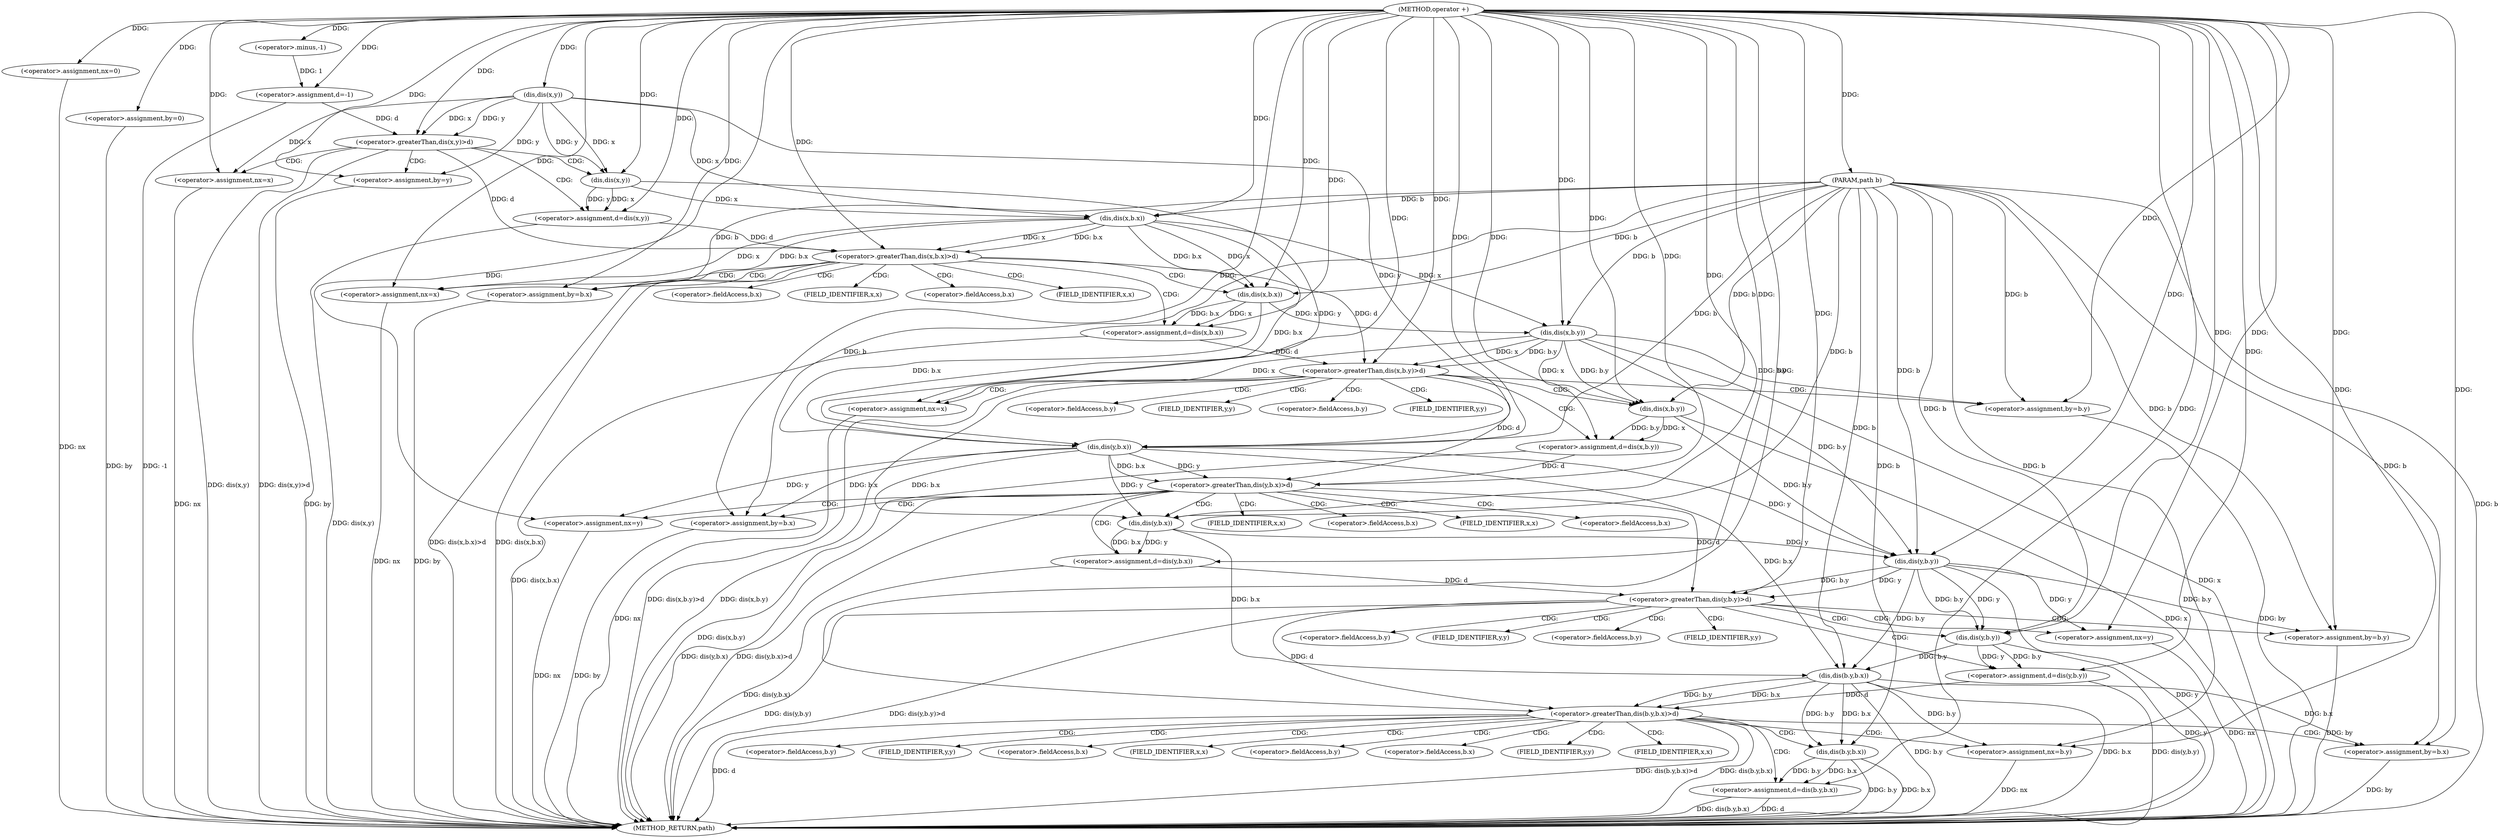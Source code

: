 digraph "operator +" {  
"1000352" [label = "(METHOD,operator +)" ]
"1000519" [label = "(METHOD_RETURN,path)" ]
"1000353" [label = "(PARAM,path b)" ]
"1000356" [label = "(<operator>.assignment,nx=0)" ]
"1000360" [label = "(<operator>.assignment,by=0)" ]
"1000364" [label = "(<operator>.assignment,d=-1)" ]
"1000369" [label = "(<operator>.greaterThan,dis(x,y)>d)" ]
"1000388" [label = "(<operator>.greaterThan,dis(x,b.x)>d)" ]
"1000413" [label = "(<operator>.greaterThan,dis(x,b.y)>d)" ]
"1000438" [label = "(<operator>.greaterThan,dis(y,b.x)>d)" ]
"1000463" [label = "(<operator>.greaterThan,dis(y,b.y)>d)" ]
"1000488" [label = "(<operator>.greaterThan,dis(b.y,b.x)>d)" ]
"1000366" [label = "(<operator>.minus,-1)" ]
"1000375" [label = "(<operator>.assignment,nx=x)" ]
"1000396" [label = "(<operator>.assignment,nx=x)" ]
"1000421" [label = "(<operator>.assignment,nx=x)" ]
"1000446" [label = "(<operator>.assignment,nx=y)" ]
"1000471" [label = "(<operator>.assignment,nx=y)" ]
"1000498" [label = "(<operator>.assignment,nx=b.y)" ]
"1000370" [label = "(dis,dis(x,y))" ]
"1000379" [label = "(<operator>.assignment,by=y)" ]
"1000382" [label = "(<operator>.assignment,d=dis(x,y))" ]
"1000389" [label = "(dis,dis(x,b.x))" ]
"1000400" [label = "(<operator>.assignment,by=b.x)" ]
"1000405" [label = "(<operator>.assignment,d=dis(x,b.x))" ]
"1000414" [label = "(dis,dis(x,b.y))" ]
"1000425" [label = "(<operator>.assignment,by=b.y)" ]
"1000430" [label = "(<operator>.assignment,d=dis(x,b.y))" ]
"1000439" [label = "(dis,dis(y,b.x))" ]
"1000450" [label = "(<operator>.assignment,by=b.x)" ]
"1000455" [label = "(<operator>.assignment,d=dis(y,b.x))" ]
"1000464" [label = "(dis,dis(y,b.y))" ]
"1000475" [label = "(<operator>.assignment,by=b.y)" ]
"1000480" [label = "(<operator>.assignment,d=dis(y,b.y))" ]
"1000489" [label = "(dis,dis(b.y,b.x))" ]
"1000504" [label = "(<operator>.assignment,by=b.x)" ]
"1000509" [label = "(<operator>.assignment,d=dis(b.y,b.x))" ]
"1000384" [label = "(dis,dis(x,y))" ]
"1000407" [label = "(dis,dis(x,b.x))" ]
"1000432" [label = "(dis,dis(x,b.y))" ]
"1000457" [label = "(dis,dis(y,b.x))" ]
"1000482" [label = "(dis,dis(y,b.y))" ]
"1000511" [label = "(dis,dis(b.y,b.x))" ]
"1000500" [label = "(<operator>.fieldAccess,b.y)" ]
"1000402" [label = "(<operator>.fieldAccess,b.x)" ]
"1000427" [label = "(<operator>.fieldAccess,b.y)" ]
"1000452" [label = "(<operator>.fieldAccess,b.x)" ]
"1000477" [label = "(<operator>.fieldAccess,b.y)" ]
"1000502" [label = "(FIELD_IDENTIFIER,y,y)" ]
"1000506" [label = "(<operator>.fieldAccess,b.x)" ]
"1000404" [label = "(FIELD_IDENTIFIER,x,x)" ]
"1000409" [label = "(<operator>.fieldAccess,b.x)" ]
"1000429" [label = "(FIELD_IDENTIFIER,y,y)" ]
"1000434" [label = "(<operator>.fieldAccess,b.y)" ]
"1000454" [label = "(FIELD_IDENTIFIER,x,x)" ]
"1000459" [label = "(<operator>.fieldAccess,b.x)" ]
"1000479" [label = "(FIELD_IDENTIFIER,y,y)" ]
"1000484" [label = "(<operator>.fieldAccess,b.y)" ]
"1000508" [label = "(FIELD_IDENTIFIER,x,x)" ]
"1000512" [label = "(<operator>.fieldAccess,b.y)" ]
"1000515" [label = "(<operator>.fieldAccess,b.x)" ]
"1000411" [label = "(FIELD_IDENTIFIER,x,x)" ]
"1000436" [label = "(FIELD_IDENTIFIER,y,y)" ]
"1000461" [label = "(FIELD_IDENTIFIER,x,x)" ]
"1000486" [label = "(FIELD_IDENTIFIER,y,y)" ]
"1000514" [label = "(FIELD_IDENTIFIER,y,y)" ]
"1000517" [label = "(FIELD_IDENTIFIER,x,x)" ]
  "1000353" -> "1000519"  [ label = "DDG: b"] 
  "1000356" -> "1000519"  [ label = "DDG: nx"] 
  "1000360" -> "1000519"  [ label = "DDG: by"] 
  "1000364" -> "1000519"  [ label = "DDG: -1"] 
  "1000369" -> "1000519"  [ label = "DDG: dis(x,y)"] 
  "1000369" -> "1000519"  [ label = "DDG: dis(x,y)>d"] 
  "1000375" -> "1000519"  [ label = "DDG: nx"] 
  "1000379" -> "1000519"  [ label = "DDG: by"] 
  "1000382" -> "1000519"  [ label = "DDG: dis(x,y)"] 
  "1000388" -> "1000519"  [ label = "DDG: dis(x,b.x)"] 
  "1000388" -> "1000519"  [ label = "DDG: dis(x,b.x)>d"] 
  "1000396" -> "1000519"  [ label = "DDG: nx"] 
  "1000400" -> "1000519"  [ label = "DDG: by"] 
  "1000405" -> "1000519"  [ label = "DDG: dis(x,b.x)"] 
  "1000414" -> "1000519"  [ label = "DDG: x"] 
  "1000413" -> "1000519"  [ label = "DDG: dis(x,b.y)"] 
  "1000413" -> "1000519"  [ label = "DDG: dis(x,b.y)>d"] 
  "1000421" -> "1000519"  [ label = "DDG: nx"] 
  "1000425" -> "1000519"  [ label = "DDG: by"] 
  "1000432" -> "1000519"  [ label = "DDG: x"] 
  "1000430" -> "1000519"  [ label = "DDG: dis(x,b.y)"] 
  "1000438" -> "1000519"  [ label = "DDG: dis(y,b.x)"] 
  "1000438" -> "1000519"  [ label = "DDG: dis(y,b.x)>d"] 
  "1000446" -> "1000519"  [ label = "DDG: nx"] 
  "1000450" -> "1000519"  [ label = "DDG: by"] 
  "1000455" -> "1000519"  [ label = "DDG: dis(y,b.x)"] 
  "1000464" -> "1000519"  [ label = "DDG: y"] 
  "1000463" -> "1000519"  [ label = "DDG: dis(y,b.y)"] 
  "1000463" -> "1000519"  [ label = "DDG: dis(y,b.y)>d"] 
  "1000471" -> "1000519"  [ label = "DDG: nx"] 
  "1000475" -> "1000519"  [ label = "DDG: by"] 
  "1000482" -> "1000519"  [ label = "DDG: y"] 
  "1000480" -> "1000519"  [ label = "DDG: dis(y,b.y)"] 
  "1000489" -> "1000519"  [ label = "DDG: b.y"] 
  "1000489" -> "1000519"  [ label = "DDG: b.x"] 
  "1000488" -> "1000519"  [ label = "DDG: dis(b.y,b.x)"] 
  "1000488" -> "1000519"  [ label = "DDG: d"] 
  "1000488" -> "1000519"  [ label = "DDG: dis(b.y,b.x)>d"] 
  "1000498" -> "1000519"  [ label = "DDG: nx"] 
  "1000504" -> "1000519"  [ label = "DDG: by"] 
  "1000509" -> "1000519"  [ label = "DDG: d"] 
  "1000511" -> "1000519"  [ label = "DDG: b.y"] 
  "1000511" -> "1000519"  [ label = "DDG: b.x"] 
  "1000509" -> "1000519"  [ label = "DDG: dis(b.y,b.x)"] 
  "1000352" -> "1000353"  [ label = "DDG: "] 
  "1000352" -> "1000356"  [ label = "DDG: "] 
  "1000352" -> "1000360"  [ label = "DDG: "] 
  "1000366" -> "1000364"  [ label = "DDG: 1"] 
  "1000352" -> "1000364"  [ label = "DDG: "] 
  "1000352" -> "1000366"  [ label = "DDG: "] 
  "1000370" -> "1000369"  [ label = "DDG: x"] 
  "1000370" -> "1000369"  [ label = "DDG: y"] 
  "1000364" -> "1000369"  [ label = "DDG: d"] 
  "1000352" -> "1000369"  [ label = "DDG: "] 
  "1000370" -> "1000375"  [ label = "DDG: x"] 
  "1000352" -> "1000375"  [ label = "DDG: "] 
  "1000389" -> "1000388"  [ label = "DDG: x"] 
  "1000389" -> "1000388"  [ label = "DDG: b.x"] 
  "1000369" -> "1000388"  [ label = "DDG: d"] 
  "1000382" -> "1000388"  [ label = "DDG: d"] 
  "1000352" -> "1000388"  [ label = "DDG: "] 
  "1000389" -> "1000396"  [ label = "DDG: x"] 
  "1000352" -> "1000396"  [ label = "DDG: "] 
  "1000414" -> "1000413"  [ label = "DDG: x"] 
  "1000414" -> "1000413"  [ label = "DDG: b.y"] 
  "1000388" -> "1000413"  [ label = "DDG: d"] 
  "1000405" -> "1000413"  [ label = "DDG: d"] 
  "1000352" -> "1000413"  [ label = "DDG: "] 
  "1000414" -> "1000421"  [ label = "DDG: x"] 
  "1000352" -> "1000421"  [ label = "DDG: "] 
  "1000439" -> "1000438"  [ label = "DDG: b.x"] 
  "1000439" -> "1000438"  [ label = "DDG: y"] 
  "1000413" -> "1000438"  [ label = "DDG: d"] 
  "1000430" -> "1000438"  [ label = "DDG: d"] 
  "1000352" -> "1000438"  [ label = "DDG: "] 
  "1000439" -> "1000446"  [ label = "DDG: y"] 
  "1000352" -> "1000446"  [ label = "DDG: "] 
  "1000464" -> "1000463"  [ label = "DDG: y"] 
  "1000464" -> "1000463"  [ label = "DDG: b.y"] 
  "1000438" -> "1000463"  [ label = "DDG: d"] 
  "1000455" -> "1000463"  [ label = "DDG: d"] 
  "1000352" -> "1000463"  [ label = "DDG: "] 
  "1000464" -> "1000471"  [ label = "DDG: y"] 
  "1000352" -> "1000471"  [ label = "DDG: "] 
  "1000489" -> "1000488"  [ label = "DDG: b.y"] 
  "1000489" -> "1000488"  [ label = "DDG: b.x"] 
  "1000463" -> "1000488"  [ label = "DDG: d"] 
  "1000480" -> "1000488"  [ label = "DDG: d"] 
  "1000352" -> "1000488"  [ label = "DDG: "] 
  "1000489" -> "1000498"  [ label = "DDG: b.y"] 
  "1000353" -> "1000498"  [ label = "DDG: b"] 
  "1000352" -> "1000370"  [ label = "DDG: "] 
  "1000370" -> "1000379"  [ label = "DDG: y"] 
  "1000352" -> "1000379"  [ label = "DDG: "] 
  "1000384" -> "1000382"  [ label = "DDG: y"] 
  "1000384" -> "1000382"  [ label = "DDG: x"] 
  "1000370" -> "1000389"  [ label = "DDG: x"] 
  "1000384" -> "1000389"  [ label = "DDG: x"] 
  "1000352" -> "1000389"  [ label = "DDG: "] 
  "1000353" -> "1000389"  [ label = "DDG: b"] 
  "1000389" -> "1000400"  [ label = "DDG: b.x"] 
  "1000353" -> "1000400"  [ label = "DDG: b"] 
  "1000407" -> "1000405"  [ label = "DDG: b.x"] 
  "1000407" -> "1000405"  [ label = "DDG: x"] 
  "1000389" -> "1000414"  [ label = "DDG: x"] 
  "1000407" -> "1000414"  [ label = "DDG: x"] 
  "1000352" -> "1000414"  [ label = "DDG: "] 
  "1000353" -> "1000414"  [ label = "DDG: b"] 
  "1000414" -> "1000425"  [ label = "DDG: b.y"] 
  "1000353" -> "1000425"  [ label = "DDG: b"] 
  "1000432" -> "1000430"  [ label = "DDG: b.y"] 
  "1000432" -> "1000430"  [ label = "DDG: x"] 
  "1000370" -> "1000439"  [ label = "DDG: y"] 
  "1000384" -> "1000439"  [ label = "DDG: y"] 
  "1000352" -> "1000439"  [ label = "DDG: "] 
  "1000389" -> "1000439"  [ label = "DDG: b.x"] 
  "1000407" -> "1000439"  [ label = "DDG: b.x"] 
  "1000353" -> "1000439"  [ label = "DDG: b"] 
  "1000439" -> "1000450"  [ label = "DDG: b.x"] 
  "1000353" -> "1000450"  [ label = "DDG: b"] 
  "1000457" -> "1000455"  [ label = "DDG: y"] 
  "1000457" -> "1000455"  [ label = "DDG: b.x"] 
  "1000439" -> "1000464"  [ label = "DDG: y"] 
  "1000457" -> "1000464"  [ label = "DDG: y"] 
  "1000352" -> "1000464"  [ label = "DDG: "] 
  "1000414" -> "1000464"  [ label = "DDG: b.y"] 
  "1000432" -> "1000464"  [ label = "DDG: b.y"] 
  "1000353" -> "1000464"  [ label = "DDG: b"] 
  "1000464" -> "1000475"  [ label = "DDG: b.y"] 
  "1000353" -> "1000475"  [ label = "DDG: b"] 
  "1000482" -> "1000480"  [ label = "DDG: b.y"] 
  "1000482" -> "1000480"  [ label = "DDG: y"] 
  "1000464" -> "1000489"  [ label = "DDG: b.y"] 
  "1000482" -> "1000489"  [ label = "DDG: b.y"] 
  "1000353" -> "1000489"  [ label = "DDG: b"] 
  "1000439" -> "1000489"  [ label = "DDG: b.x"] 
  "1000457" -> "1000489"  [ label = "DDG: b.x"] 
  "1000352" -> "1000498"  [ label = "DDG: "] 
  "1000489" -> "1000504"  [ label = "DDG: b.x"] 
  "1000353" -> "1000504"  [ label = "DDG: b"] 
  "1000511" -> "1000509"  [ label = "DDG: b.y"] 
  "1000511" -> "1000509"  [ label = "DDG: b.x"] 
  "1000352" -> "1000382"  [ label = "DDG: "] 
  "1000352" -> "1000400"  [ label = "DDG: "] 
  "1000352" -> "1000405"  [ label = "DDG: "] 
  "1000352" -> "1000425"  [ label = "DDG: "] 
  "1000352" -> "1000430"  [ label = "DDG: "] 
  "1000352" -> "1000450"  [ label = "DDG: "] 
  "1000352" -> "1000455"  [ label = "DDG: "] 
  "1000352" -> "1000475"  [ label = "DDG: "] 
  "1000352" -> "1000480"  [ label = "DDG: "] 
  "1000352" -> "1000504"  [ label = "DDG: "] 
  "1000352" -> "1000509"  [ label = "DDG: "] 
  "1000352" -> "1000384"  [ label = "DDG: "] 
  "1000370" -> "1000384"  [ label = "DDG: x"] 
  "1000370" -> "1000384"  [ label = "DDG: y"] 
  "1000352" -> "1000407"  [ label = "DDG: "] 
  "1000389" -> "1000407"  [ label = "DDG: x"] 
  "1000353" -> "1000407"  [ label = "DDG: b"] 
  "1000389" -> "1000407"  [ label = "DDG: b.x"] 
  "1000352" -> "1000432"  [ label = "DDG: "] 
  "1000414" -> "1000432"  [ label = "DDG: x"] 
  "1000353" -> "1000432"  [ label = "DDG: b"] 
  "1000414" -> "1000432"  [ label = "DDG: b.y"] 
  "1000352" -> "1000457"  [ label = "DDG: "] 
  "1000439" -> "1000457"  [ label = "DDG: y"] 
  "1000353" -> "1000457"  [ label = "DDG: b"] 
  "1000439" -> "1000457"  [ label = "DDG: b.x"] 
  "1000352" -> "1000482"  [ label = "DDG: "] 
  "1000464" -> "1000482"  [ label = "DDG: y"] 
  "1000353" -> "1000482"  [ label = "DDG: b"] 
  "1000464" -> "1000482"  [ label = "DDG: b.y"] 
  "1000353" -> "1000511"  [ label = "DDG: b"] 
  "1000489" -> "1000511"  [ label = "DDG: b.y"] 
  "1000489" -> "1000511"  [ label = "DDG: b.x"] 
  "1000369" -> "1000379"  [ label = "CDG: "] 
  "1000369" -> "1000384"  [ label = "CDG: "] 
  "1000369" -> "1000375"  [ label = "CDG: "] 
  "1000369" -> "1000382"  [ label = "CDG: "] 
  "1000388" -> "1000409"  [ label = "CDG: "] 
  "1000388" -> "1000396"  [ label = "CDG: "] 
  "1000388" -> "1000400"  [ label = "CDG: "] 
  "1000388" -> "1000404"  [ label = "CDG: "] 
  "1000388" -> "1000407"  [ label = "CDG: "] 
  "1000388" -> "1000405"  [ label = "CDG: "] 
  "1000388" -> "1000402"  [ label = "CDG: "] 
  "1000388" -> "1000411"  [ label = "CDG: "] 
  "1000413" -> "1000436"  [ label = "CDG: "] 
  "1000413" -> "1000427"  [ label = "CDG: "] 
  "1000413" -> "1000432"  [ label = "CDG: "] 
  "1000413" -> "1000430"  [ label = "CDG: "] 
  "1000413" -> "1000429"  [ label = "CDG: "] 
  "1000413" -> "1000421"  [ label = "CDG: "] 
  "1000413" -> "1000425"  [ label = "CDG: "] 
  "1000413" -> "1000434"  [ label = "CDG: "] 
  "1000438" -> "1000461"  [ label = "CDG: "] 
  "1000438" -> "1000457"  [ label = "CDG: "] 
  "1000438" -> "1000459"  [ label = "CDG: "] 
  "1000438" -> "1000446"  [ label = "CDG: "] 
  "1000438" -> "1000452"  [ label = "CDG: "] 
  "1000438" -> "1000450"  [ label = "CDG: "] 
  "1000438" -> "1000454"  [ label = "CDG: "] 
  "1000438" -> "1000455"  [ label = "CDG: "] 
  "1000463" -> "1000479"  [ label = "CDG: "] 
  "1000463" -> "1000486"  [ label = "CDG: "] 
  "1000463" -> "1000471"  [ label = "CDG: "] 
  "1000463" -> "1000477"  [ label = "CDG: "] 
  "1000463" -> "1000482"  [ label = "CDG: "] 
  "1000463" -> "1000484"  [ label = "CDG: "] 
  "1000463" -> "1000475"  [ label = "CDG: "] 
  "1000463" -> "1000480"  [ label = "CDG: "] 
  "1000488" -> "1000512"  [ label = "CDG: "] 
  "1000488" -> "1000508"  [ label = "CDG: "] 
  "1000488" -> "1000500"  [ label = "CDG: "] 
  "1000488" -> "1000504"  [ label = "CDG: "] 
  "1000488" -> "1000498"  [ label = "CDG: "] 
  "1000488" -> "1000506"  [ label = "CDG: "] 
  "1000488" -> "1000514"  [ label = "CDG: "] 
  "1000488" -> "1000502"  [ label = "CDG: "] 
  "1000488" -> "1000517"  [ label = "CDG: "] 
  "1000488" -> "1000515"  [ label = "CDG: "] 
  "1000488" -> "1000509"  [ label = "CDG: "] 
  "1000488" -> "1000511"  [ label = "CDG: "] 
}
